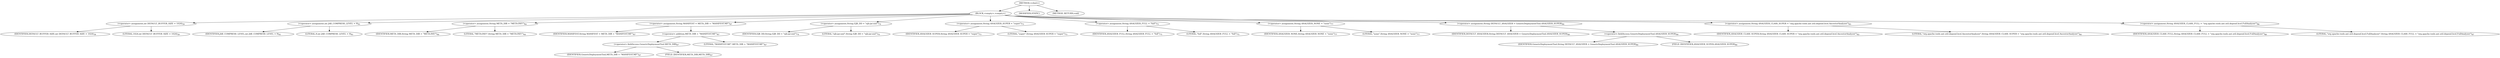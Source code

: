 digraph "&lt;clinit&gt;" {  
"2116" [label = <(METHOD,&lt;clinit&gt;)> ]
"2117" [label = <(BLOCK,&lt;empty&gt;,&lt;empty&gt;)> ]
"2118" [label = <(&lt;operator&gt;.assignment,int DEFAULT_BUFFER_SIZE = 1024)<SUB>59</SUB>> ]
"2119" [label = <(IDENTIFIER,DEFAULT_BUFFER_SIZE,int DEFAULT_BUFFER_SIZE = 1024)<SUB>59</SUB>> ]
"2120" [label = <(LITERAL,1024,int DEFAULT_BUFFER_SIZE = 1024)<SUB>59</SUB>> ]
"2121" [label = <(&lt;operator&gt;.assignment,int JAR_COMPRESS_LEVEL = 9)<SUB>61</SUB>> ]
"2122" [label = <(IDENTIFIER,JAR_COMPRESS_LEVEL,int JAR_COMPRESS_LEVEL = 9)<SUB>61</SUB>> ]
"2123" [label = <(LITERAL,9,int JAR_COMPRESS_LEVEL = 9)<SUB>61</SUB>> ]
"2124" [label = <(&lt;operator&gt;.assignment,String META_DIR = &quot;META-INF/&quot;)<SUB>64</SUB>> ]
"2125" [label = <(IDENTIFIER,META_DIR,String META_DIR = &quot;META-INF/&quot;)<SUB>64</SUB>> ]
"2126" [label = <(LITERAL,&quot;META-INF/&quot;,String META_DIR = &quot;META-INF/&quot;)<SUB>64</SUB>> ]
"2127" [label = <(&lt;operator&gt;.assignment,String MANIFEST = META_DIR + &quot;MANIFEST.MF&quot;)<SUB>67</SUB>> ]
"2128" [label = <(IDENTIFIER,MANIFEST,String MANIFEST = META_DIR + &quot;MANIFEST.MF&quot;)<SUB>67</SUB>> ]
"2129" [label = <(&lt;operator&gt;.addition,META_DIR + &quot;MANIFEST.MF&quot;)<SUB>67</SUB>> ]
"2130" [label = <(&lt;operator&gt;.fieldAccess,GenericDeploymentTool.META_DIR)<SUB>67</SUB>> ]
"2131" [label = <(IDENTIFIER,GenericDeploymentTool,META_DIR + &quot;MANIFEST.MF&quot;)<SUB>67</SUB>> ]
"2132" [label = <(FIELD_IDENTIFIER,META_DIR,META_DIR)<SUB>67</SUB>> ]
"2133" [label = <(LITERAL,&quot;MANIFEST.MF&quot;,META_DIR + &quot;MANIFEST.MF&quot;)<SUB>67</SUB>> ]
"2134" [label = <(&lt;operator&gt;.assignment,String EJB_DD = &quot;ejb-jar.xml&quot;)<SUB>70</SUB>> ]
"2135" [label = <(IDENTIFIER,EJB_DD,String EJB_DD = &quot;ejb-jar.xml&quot;)<SUB>70</SUB>> ]
"2136" [label = <(LITERAL,&quot;ejb-jar.xml&quot;,String EJB_DD = &quot;ejb-jar.xml&quot;)<SUB>70</SUB>> ]
"2137" [label = <(&lt;operator&gt;.assignment,String ANALYZER_SUPER = &quot;super&quot;)<SUB>73</SUB>> ]
"2138" [label = <(IDENTIFIER,ANALYZER_SUPER,String ANALYZER_SUPER = &quot;super&quot;)<SUB>73</SUB>> ]
"2139" [label = <(LITERAL,&quot;super&quot;,String ANALYZER_SUPER = &quot;super&quot;)<SUB>73</SUB>> ]
"2140" [label = <(&lt;operator&gt;.assignment,String ANALYZER_FULL = &quot;full&quot;)<SUB>75</SUB>> ]
"2141" [label = <(IDENTIFIER,ANALYZER_FULL,String ANALYZER_FULL = &quot;full&quot;)<SUB>75</SUB>> ]
"2142" [label = <(LITERAL,&quot;full&quot;,String ANALYZER_FULL = &quot;full&quot;)<SUB>75</SUB>> ]
"2143" [label = <(&lt;operator&gt;.assignment,String ANALYZER_NONE = &quot;none&quot;)<SUB>77</SUB>> ]
"2144" [label = <(IDENTIFIER,ANALYZER_NONE,String ANALYZER_NONE = &quot;none&quot;)<SUB>77</SUB>> ]
"2145" [label = <(LITERAL,&quot;none&quot;,String ANALYZER_NONE = &quot;none&quot;)<SUB>77</SUB>> ]
"2146" [label = <(&lt;operator&gt;.assignment,String DEFAULT_ANALYZER = GenericDeploymentTool.ANALYZER_SUPER)<SUB>80</SUB>> ]
"2147" [label = <(IDENTIFIER,DEFAULT_ANALYZER,String DEFAULT_ANALYZER = GenericDeploymentTool.ANALYZER_SUPER)<SUB>80</SUB>> ]
"2148" [label = <(&lt;operator&gt;.fieldAccess,GenericDeploymentTool.ANALYZER_SUPER)<SUB>80</SUB>> ]
"2149" [label = <(IDENTIFIER,GenericDeploymentTool,String DEFAULT_ANALYZER = GenericDeploymentTool.ANALYZER_SUPER)<SUB>80</SUB>> ]
"2150" [label = <(FIELD_IDENTIFIER,ANALYZER_SUPER,ANALYZER_SUPER)<SUB>80</SUB>> ]
"2151" [label = <(&lt;operator&gt;.assignment,String ANALYZER_CLASS_SUPER = &quot;org.apache.tools.ant.util.depend.bcel.AncestorAnalyzer&quot;)<SUB>83</SUB>> ]
"2152" [label = <(IDENTIFIER,ANALYZER_CLASS_SUPER,String ANALYZER_CLASS_SUPER = &quot;org.apache.tools.ant.util.depend.bcel.AncestorAnalyzer&quot;)<SUB>83</SUB>> ]
"2153" [label = <(LITERAL,&quot;org.apache.tools.ant.util.depend.bcel.AncestorAnalyzer&quot;,String ANALYZER_CLASS_SUPER = &quot;org.apache.tools.ant.util.depend.bcel.AncestorAnalyzer&quot;)<SUB>84</SUB>> ]
"2154" [label = <(&lt;operator&gt;.assignment,String ANALYZER_CLASS_FULL = &quot;org.apache.tools.ant.util.depend.bcel.FullAnalyzer&quot;)<SUB>86</SUB>> ]
"2155" [label = <(IDENTIFIER,ANALYZER_CLASS_FULL,String ANALYZER_CLASS_FULL = &quot;org.apache.tools.ant.util.depend.bcel.FullAnalyzer&quot;)<SUB>86</SUB>> ]
"2156" [label = <(LITERAL,&quot;org.apache.tools.ant.util.depend.bcel.FullAnalyzer&quot;,String ANALYZER_CLASS_FULL = &quot;org.apache.tools.ant.util.depend.bcel.FullAnalyzer&quot;)<SUB>87</SUB>> ]
"2157" [label = <(MODIFIER,STATIC)> ]
"2158" [label = <(METHOD_RETURN,void)> ]
  "2116" -> "2117" 
  "2116" -> "2157" 
  "2116" -> "2158" 
  "2117" -> "2118" 
  "2117" -> "2121" 
  "2117" -> "2124" 
  "2117" -> "2127" 
  "2117" -> "2134" 
  "2117" -> "2137" 
  "2117" -> "2140" 
  "2117" -> "2143" 
  "2117" -> "2146" 
  "2117" -> "2151" 
  "2117" -> "2154" 
  "2118" -> "2119" 
  "2118" -> "2120" 
  "2121" -> "2122" 
  "2121" -> "2123" 
  "2124" -> "2125" 
  "2124" -> "2126" 
  "2127" -> "2128" 
  "2127" -> "2129" 
  "2129" -> "2130" 
  "2129" -> "2133" 
  "2130" -> "2131" 
  "2130" -> "2132" 
  "2134" -> "2135" 
  "2134" -> "2136" 
  "2137" -> "2138" 
  "2137" -> "2139" 
  "2140" -> "2141" 
  "2140" -> "2142" 
  "2143" -> "2144" 
  "2143" -> "2145" 
  "2146" -> "2147" 
  "2146" -> "2148" 
  "2148" -> "2149" 
  "2148" -> "2150" 
  "2151" -> "2152" 
  "2151" -> "2153" 
  "2154" -> "2155" 
  "2154" -> "2156" 
}
